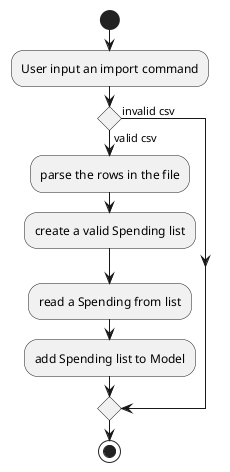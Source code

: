 @startuml
start
:User input an import command;
if () then (valid csv)
:parse the rows in the file;
:create a valid Spending list;
  :read a Spending from list;
  :add Spending list to Model;
else (invalid csv)
endif
stop
@enduml
